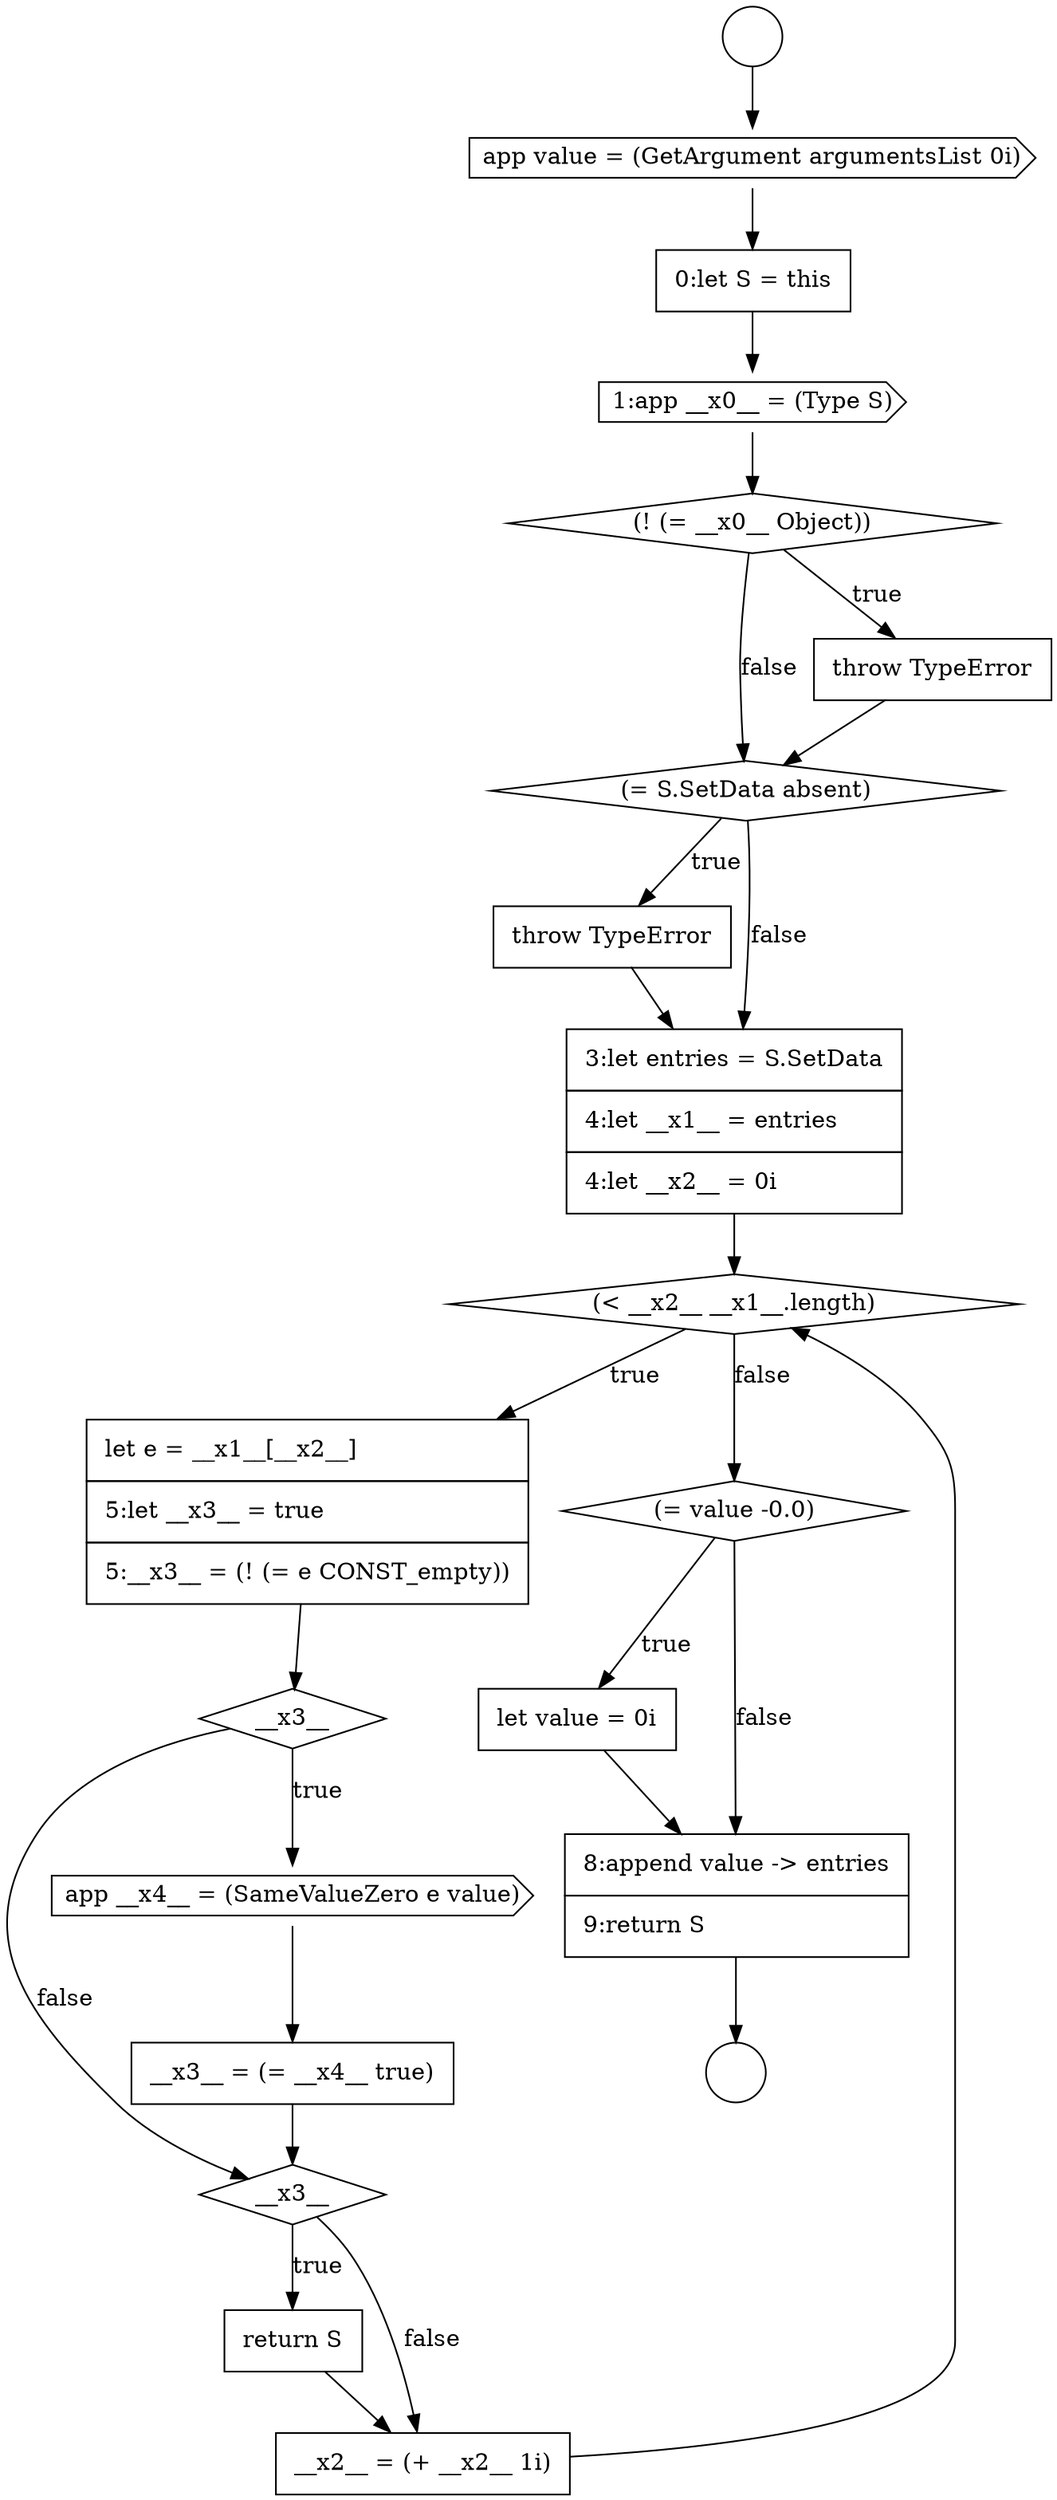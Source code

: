 digraph {
  node15278 [shape=cds, label=<<font color="black">1:app __x0__ = (Type S)</font>> color="black" fillcolor="white" style=filled]
  node15293 [shape=none, margin=0, label=<<font color="black">
    <table border="0" cellborder="1" cellspacing="0" cellpadding="10">
      <tr><td align="left">let value = 0i</td></tr>
    </table>
  </font>> color="black" fillcolor="white" style=filled]
  node15282 [shape=none, margin=0, label=<<font color="black">
    <table border="0" cellborder="1" cellspacing="0" cellpadding="10">
      <tr><td align="left">throw TypeError</td></tr>
    </table>
  </font>> color="black" fillcolor="white" style=filled]
  node15286 [shape=diamond, label=<<font color="black">__x3__</font>> color="black" fillcolor="white" style=filled]
  node15274 [shape=circle label=" " color="black" fillcolor="white" style=filled]
  node15289 [shape=diamond, label=<<font color="black">__x3__</font>> color="black" fillcolor="white" style=filled]
  node15279 [shape=diamond, label=<<font color="black">(! (= __x0__ Object))</font>> color="black" fillcolor="white" style=filled]
  node15281 [shape=diamond, label=<<font color="black">(= S.SetData absent)</font>> color="black" fillcolor="white" style=filled]
  node15275 [shape=circle label=" " color="black" fillcolor="white" style=filled]
  node15285 [shape=none, margin=0, label=<<font color="black">
    <table border="0" cellborder="1" cellspacing="0" cellpadding="10">
      <tr><td align="left">let e = __x1__[__x2__]</td></tr>
      <tr><td align="left">5:let __x3__ = true</td></tr>
      <tr><td align="left">5:__x3__ = (! (= e CONST_empty))</td></tr>
    </table>
  </font>> color="black" fillcolor="white" style=filled]
  node15290 [shape=none, margin=0, label=<<font color="black">
    <table border="0" cellborder="1" cellspacing="0" cellpadding="10">
      <tr><td align="left">return S</td></tr>
    </table>
  </font>> color="black" fillcolor="white" style=filled]
  node15284 [shape=diamond, label=<<font color="black">(&lt; __x2__ __x1__.length)</font>> color="black" fillcolor="white" style=filled]
  node15280 [shape=none, margin=0, label=<<font color="black">
    <table border="0" cellborder="1" cellspacing="0" cellpadding="10">
      <tr><td align="left">throw TypeError</td></tr>
    </table>
  </font>> color="black" fillcolor="white" style=filled]
  node15291 [shape=none, margin=0, label=<<font color="black">
    <table border="0" cellborder="1" cellspacing="0" cellpadding="10">
      <tr><td align="left">__x2__ = (+ __x2__ 1i)</td></tr>
    </table>
  </font>> color="black" fillcolor="white" style=filled]
  node15276 [shape=cds, label=<<font color="black">app value = (GetArgument argumentsList 0i)</font>> color="black" fillcolor="white" style=filled]
  node15288 [shape=none, margin=0, label=<<font color="black">
    <table border="0" cellborder="1" cellspacing="0" cellpadding="10">
      <tr><td align="left">__x3__ = (= __x4__ true)</td></tr>
    </table>
  </font>> color="black" fillcolor="white" style=filled]
  node15283 [shape=none, margin=0, label=<<font color="black">
    <table border="0" cellborder="1" cellspacing="0" cellpadding="10">
      <tr><td align="left">3:let entries = S.SetData</td></tr>
      <tr><td align="left">4:let __x1__ = entries</td></tr>
      <tr><td align="left">4:let __x2__ = 0i</td></tr>
    </table>
  </font>> color="black" fillcolor="white" style=filled]
  node15292 [shape=diamond, label=<<font color="black">(= value -0.0)</font>> color="black" fillcolor="white" style=filled]
  node15287 [shape=cds, label=<<font color="black">app __x4__ = (SameValueZero e value)</font>> color="black" fillcolor="white" style=filled]
  node15294 [shape=none, margin=0, label=<<font color="black">
    <table border="0" cellborder="1" cellspacing="0" cellpadding="10">
      <tr><td align="left">8:append value -&gt; entries</td></tr>
      <tr><td align="left">9:return S</td></tr>
    </table>
  </font>> color="black" fillcolor="white" style=filled]
  node15277 [shape=none, margin=0, label=<<font color="black">
    <table border="0" cellborder="1" cellspacing="0" cellpadding="10">
      <tr><td align="left">0:let S = this</td></tr>
    </table>
  </font>> color="black" fillcolor="white" style=filled]
  node15279 -> node15280 [label=<<font color="black">true</font>> color="black"]
  node15279 -> node15281 [label=<<font color="black">false</font>> color="black"]
  node15286 -> node15287 [label=<<font color="black">true</font>> color="black"]
  node15286 -> node15289 [label=<<font color="black">false</font>> color="black"]
  node15284 -> node15285 [label=<<font color="black">true</font>> color="black"]
  node15284 -> node15292 [label=<<font color="black">false</font>> color="black"]
  node15288 -> node15289 [ color="black"]
  node15281 -> node15282 [label=<<font color="black">true</font>> color="black"]
  node15281 -> node15283 [label=<<font color="black">false</font>> color="black"]
  node15278 -> node15279 [ color="black"]
  node15285 -> node15286 [ color="black"]
  node15289 -> node15290 [label=<<font color="black">true</font>> color="black"]
  node15289 -> node15291 [label=<<font color="black">false</font>> color="black"]
  node15294 -> node15275 [ color="black"]
  node15277 -> node15278 [ color="black"]
  node15283 -> node15284 [ color="black"]
  node15291 -> node15284 [ color="black"]
  node15282 -> node15283 [ color="black"]
  node15276 -> node15277 [ color="black"]
  node15290 -> node15291 [ color="black"]
  node15274 -> node15276 [ color="black"]
  node15280 -> node15281 [ color="black"]
  node15292 -> node15293 [label=<<font color="black">true</font>> color="black"]
  node15292 -> node15294 [label=<<font color="black">false</font>> color="black"]
  node15293 -> node15294 [ color="black"]
  node15287 -> node15288 [ color="black"]
}
